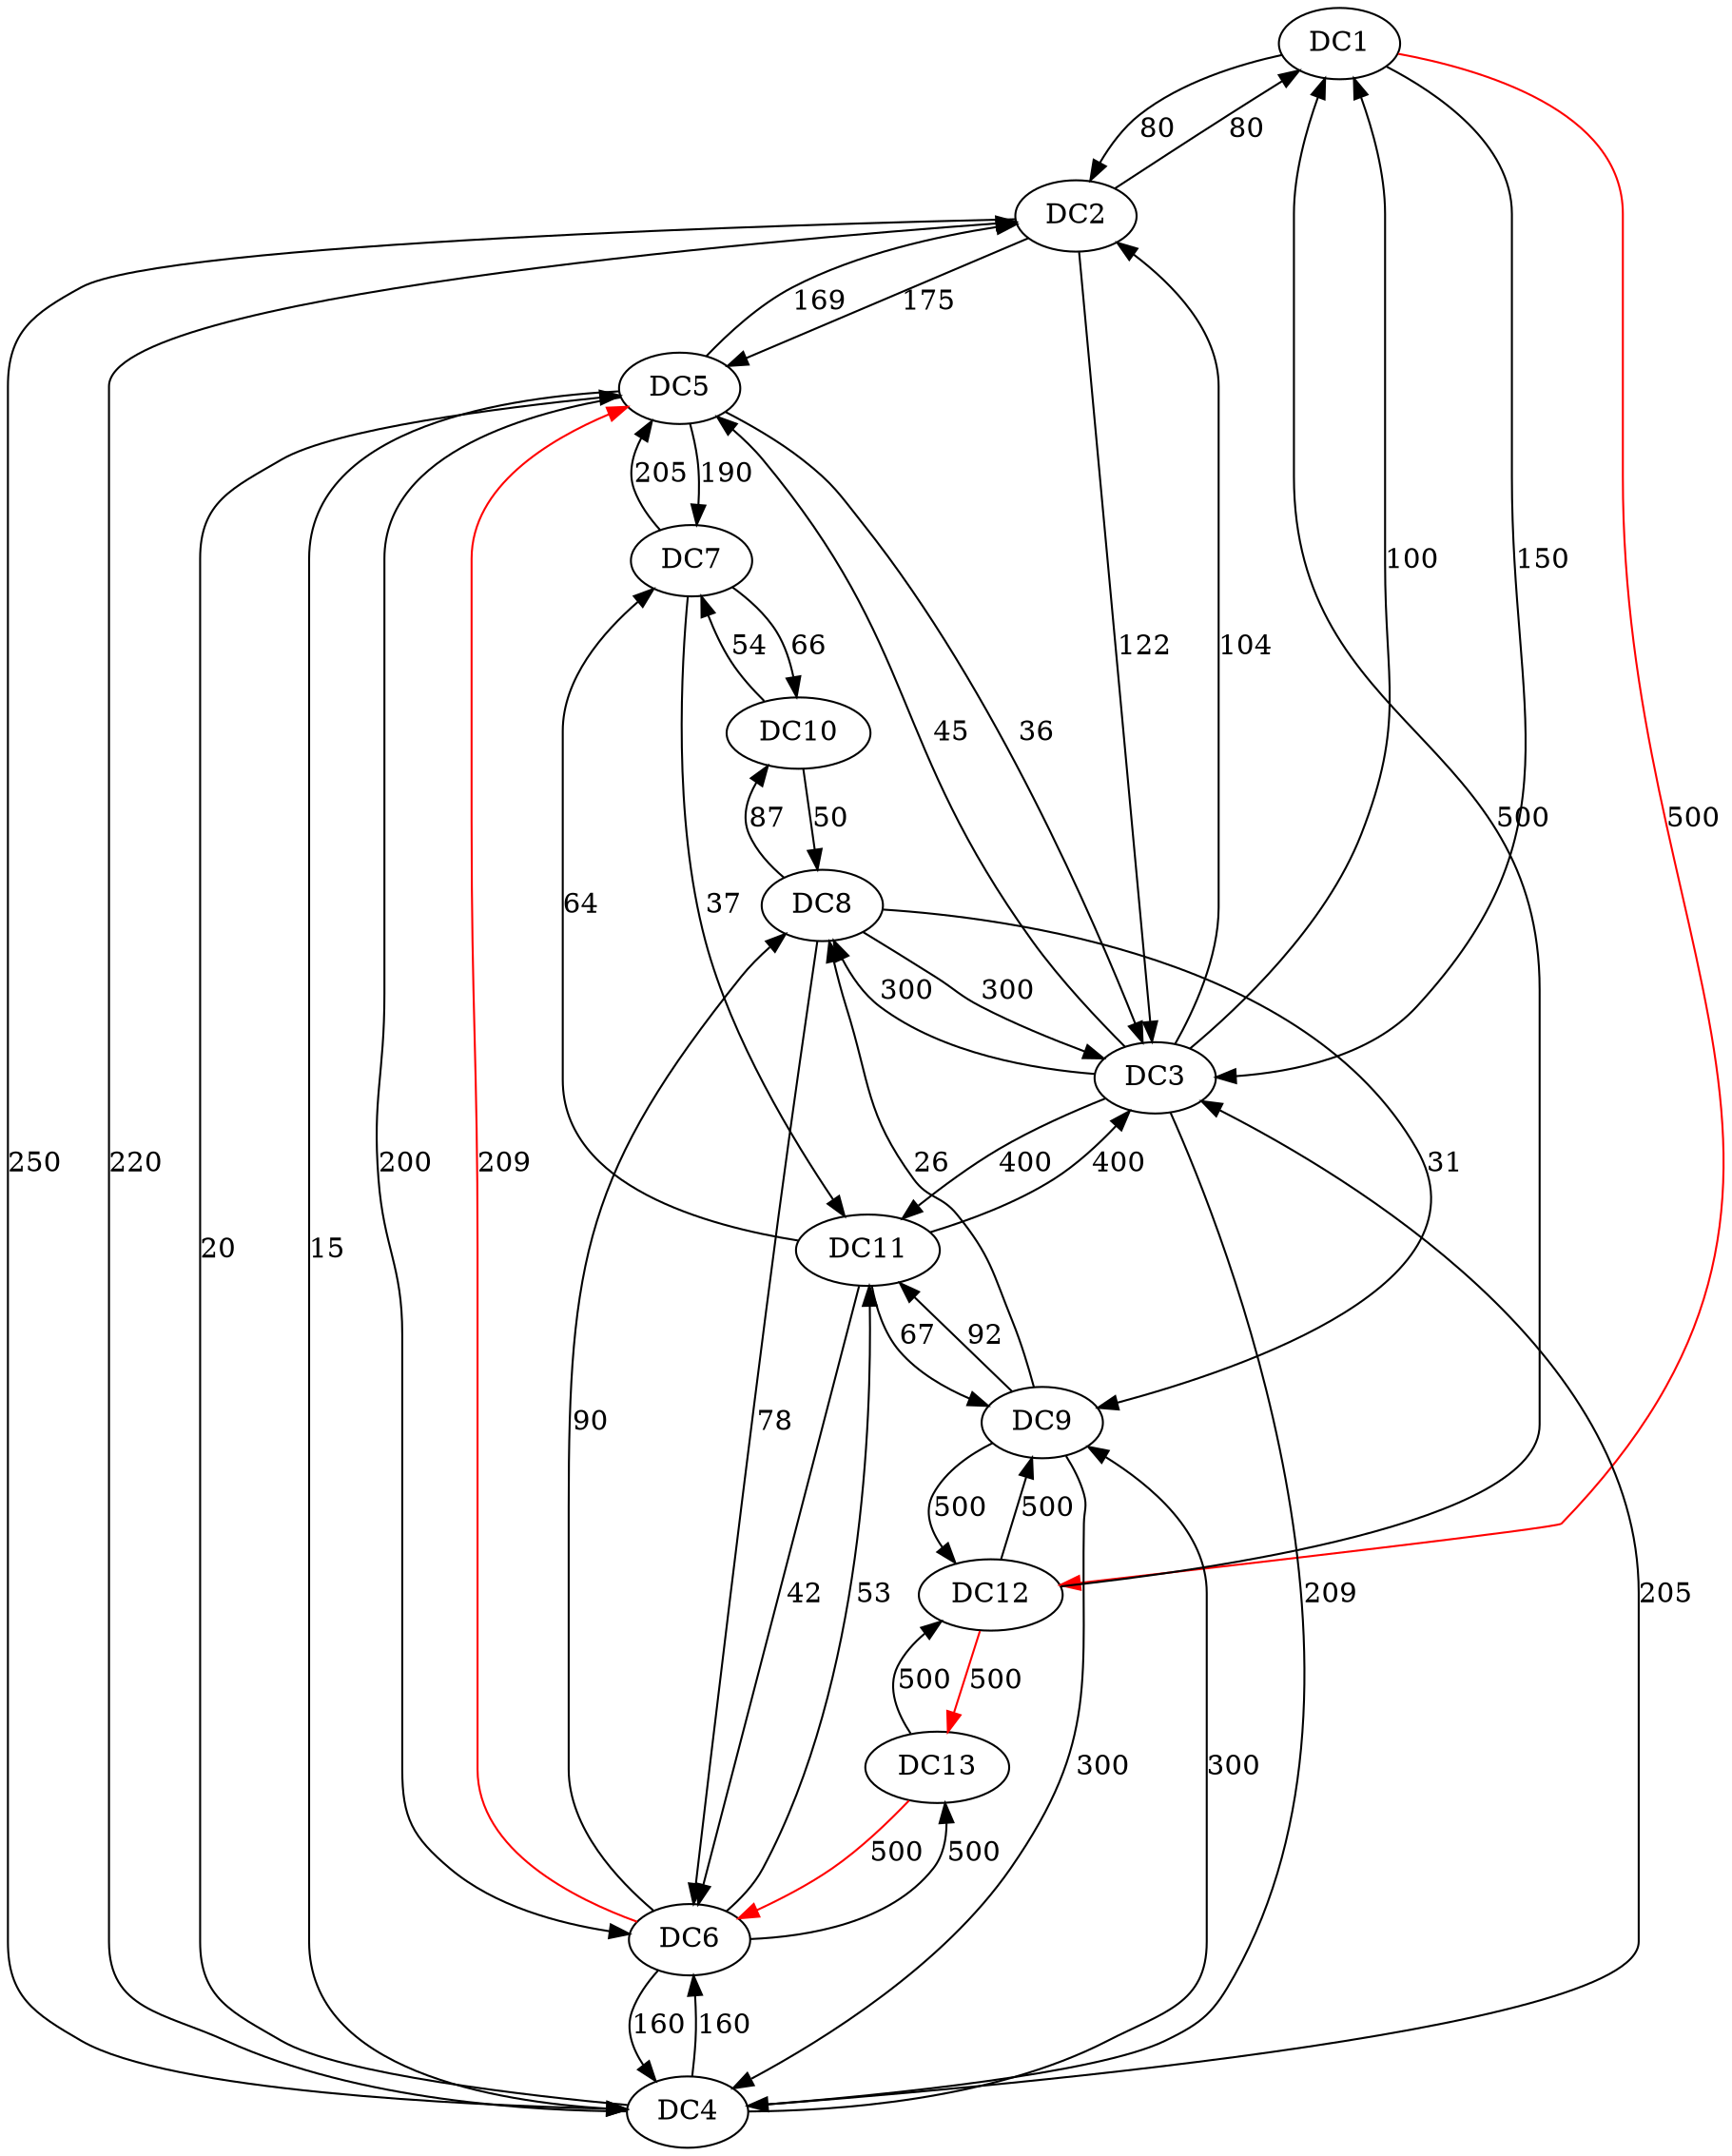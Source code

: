 digraph G {DC1 -> DC2 [label="80", color="black"]
DC1 -> DC3 [label="150", color="black"]
DC1 -> DC12 [label="500", color="red"]
DC2 -> DC1 [label="80", color="black"]
DC2 -> DC3 [label="122", color="black"]
DC2 -> DC4 [label="250", color="black"]
DC2 -> DC5 [label="175", color="black"]
DC3 -> DC1 [label="100", color="black"]
DC3 -> DC2 [label="104", color="black"]
DC3 -> DC4 [label="209", color="black"]
DC3 -> DC5 [label="45", color="black"]
DC3 -> DC8 [label="300", color="black"]
DC3 -> DC11 [label="400", color="black"]
DC4 -> DC2 [label="220", color="black"]
DC4 -> DC3 [label="205", color="black"]
DC4 -> DC5 [label="20", color="black"]
DC4 -> DC6 [label="160", color="black"]
DC4 -> DC9 [label="300", color="black"]
DC5 -> DC2 [label="169", color="black"]
DC5 -> DC3 [label="36", color="black"]
DC5 -> DC4 [label="15", color="black"]
DC5 -> DC6 [label="200", color="black"]
DC5 -> DC7 [label="190", color="black"]
DC6 -> DC4 [label="160", color="black"]
DC6 -> DC5 [label="209", color="red"]
DC6 -> DC8 [label="90", color="black"]
DC6 -> DC11 [label="53", color="black"]
DC6 -> DC13 [label="500", color="black"]
DC7 -> DC5 [label="205", color="black"]
DC7 -> DC10 [label="66", color="black"]
DC7 -> DC11 [label="37", color="black"]
DC8 -> DC3 [label="300", color="black"]
DC8 -> DC6 [label="78", color="black"]
DC8 -> DC9 [label="31", color="black"]
DC8 -> DC10 [label="87", color="black"]
DC9 -> DC4 [label="300", color="black"]
DC9 -> DC8 [label="26", color="black"]
DC9 -> DC11 [label="92", color="black"]
DC9 -> DC12 [label="500", color="black"]
DC10 -> DC7 [label="54", color="black"]
DC10 -> DC8 [label="50", color="black"]
DC11 -> DC3 [label="400", color="black"]
DC11 -> DC6 [label="42", color="black"]
DC11 -> DC7 [label="64", color="black"]
DC11 -> DC9 [label="67", color="black"]
DC12 -> DC1 [label="500", color="black"]
DC12 -> DC9 [label="500", color="black"]
DC12 -> DC13 [label="500", color="red"]
DC13 -> DC6 [label="500", color="red"]
DC13 -> DC12 [label="500", color="black"]
}
